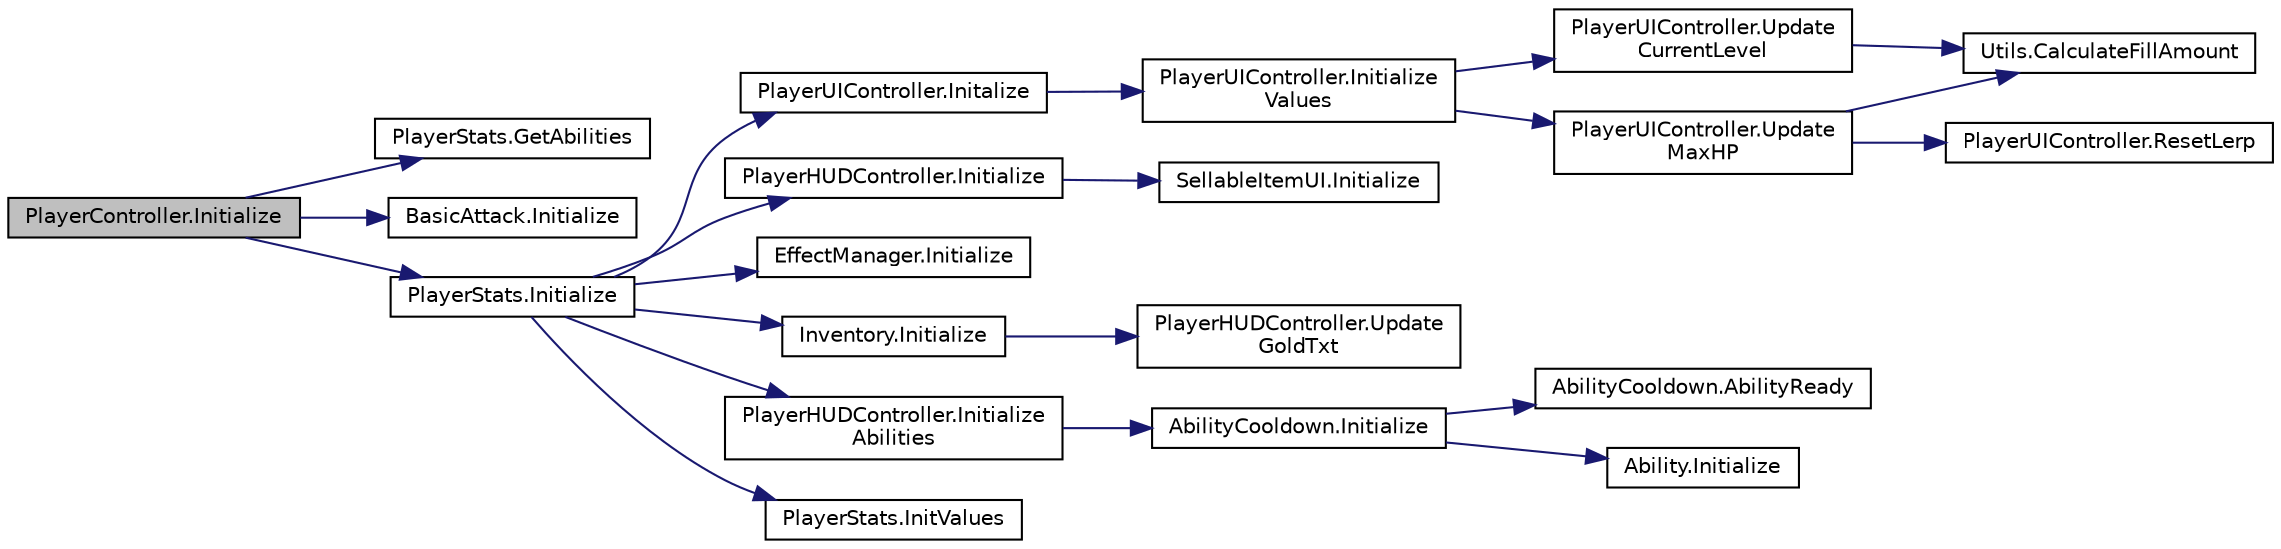 digraph "PlayerController.Initialize"
{
 // INTERACTIVE_SVG=YES
 // LATEX_PDF_SIZE
  edge [fontname="Helvetica",fontsize="10",labelfontname="Helvetica",labelfontsize="10"];
  node [fontname="Helvetica",fontsize="10",shape=record];
  rankdir="LR";
  Node1 [label="PlayerController.Initialize",height=0.2,width=0.4,color="black", fillcolor="grey75", style="filled", fontcolor="black",tooltip="Initialize the PlayerController."];
  Node1 -> Node2 [color="midnightblue",fontsize="10",style="solid",fontname="Helvetica"];
  Node2 [label="PlayerStats.GetAbilities",height=0.2,width=0.4,color="black", fillcolor="white", style="filled",URL="$class_player_stats.html#aa38dc976db5d7536e94655676cb19e1d",tooltip="Returns the AbilityCooldowns of the abilities"];
  Node1 -> Node3 [color="midnightblue",fontsize="10",style="solid",fontname="Helvetica"];
  Node3 [label="BasicAttack.Initialize",height=0.2,width=0.4,color="black", fillcolor="white", style="filled",URL="$class_basic_attack.html#ac85eb061d597f5879d31fb8e7a0316d5",tooltip=" "];
  Node1 -> Node4 [color="midnightblue",fontsize="10",style="solid",fontname="Helvetica"];
  Node4 [label="PlayerStats.Initialize",height=0.2,width=0.4,color="black", fillcolor="white", style="filled",URL="$class_player_stats.html#ae874ab5cbb490cbdcf3f5613b8bc2240",tooltip="Initialize the actual Stats of the Player."];
  Node4 -> Node5 [color="midnightblue",fontsize="10",style="solid",fontname="Helvetica"];
  Node5 [label="PlayerUIController.Initalize",height=0.2,width=0.4,color="black", fillcolor="white", style="filled",URL="$class_player_u_i_controller.html#ab6ed746dec17fdf763bc4ec1d713db7f",tooltip="Initializes all the values and colors for this Player."];
  Node5 -> Node6 [color="midnightblue",fontsize="10",style="solid",fontname="Helvetica"];
  Node6 [label="PlayerUIController.Initialize\lValues",height=0.2,width=0.4,color="black", fillcolor="white", style="filled",URL="$class_player_u_i_controller.html#aa5b61a93967fa5ce39bfd950a9e9d584",tooltip="Initializes all the values into the Image and Text."];
  Node6 -> Node7 [color="midnightblue",fontsize="10",style="solid",fontname="Helvetica"];
  Node7 [label="PlayerUIController.Update\lCurrentLevel",height=0.2,width=0.4,color="black", fillcolor="white", style="filled",URL="$class_player_u_i_controller.html#adadd54ec10a1236aa7c08022d27fa068",tooltip="Sets the current level and xp to the Image."];
  Node7 -> Node8 [color="midnightblue",fontsize="10",style="solid",fontname="Helvetica"];
  Node8 [label="Utils.CalculateFillAmount",height=0.2,width=0.4,color="black", fillcolor="white", style="filled",URL="$class_utils.html#a459472171f68c903c975020cc5b02fee",tooltip="Calculates the actual normalized fill amount for the image."];
  Node6 -> Node9 [color="midnightblue",fontsize="10",style="solid",fontname="Helvetica"];
  Node9 [label="PlayerUIController.Update\lMaxHP",height=0.2,width=0.4,color="black", fillcolor="white", style="filled",URL="$class_player_u_i_controller.html#aacc9f1b78d9e1adab16f8fc2ec246dfb",tooltip=" "];
  Node9 -> Node8 [color="midnightblue",fontsize="10",style="solid",fontname="Helvetica"];
  Node9 -> Node10 [color="midnightblue",fontsize="10",style="solid",fontname="Helvetica"];
  Node10 [label="PlayerUIController.ResetLerp",height=0.2,width=0.4,color="black", fillcolor="white", style="filled",URL="$class_player_u_i_controller.html#aaa62b1e4dc1ee6689adbc72b8dcb73d3",tooltip="When you heal HP, we will reset the lerped bar"];
  Node4 -> Node11 [color="midnightblue",fontsize="10",style="solid",fontname="Helvetica"];
  Node11 [label="PlayerHUDController.Initialize",height=0.2,width=0.4,color="black", fillcolor="white", style="filled",URL="$class_player_h_u_d_controller.html#af18de1b3d5444d69cc35c9390692ab72",tooltip=" "];
  Node11 -> Node12 [color="midnightblue",fontsize="10",style="solid",fontname="Helvetica"];
  Node12 [label="SellableItemUI.Initialize",height=0.2,width=0.4,color="black", fillcolor="white", style="filled",URL="$class_sellable_item_u_i.html#a10394a2c7d2d0a72d9c8b05fbf3e8696",tooltip=" "];
  Node4 -> Node13 [color="midnightblue",fontsize="10",style="solid",fontname="Helvetica"];
  Node13 [label="EffectManager.Initialize",height=0.2,width=0.4,color="black", fillcolor="white", style="filled",URL="$class_effect_manager.html#a5b9a498227bc61493b5246eb1303fc6e",tooltip="This method initializes the EffectManager with the proper HUD Controller to start showing the effects..."];
  Node4 -> Node14 [color="midnightblue",fontsize="10",style="solid",fontname="Helvetica"];
  Node14 [label="Inventory.Initialize",height=0.2,width=0.4,color="black", fillcolor="white", style="filled",URL="$class_inventory.html#af5cb79cb50692e3fb6c98df25812dcbc",tooltip=" "];
  Node14 -> Node15 [color="midnightblue",fontsize="10",style="solid",fontname="Helvetica"];
  Node15 [label="PlayerHUDController.Update\lGoldTxt",height=0.2,width=0.4,color="black", fillcolor="white", style="filled",URL="$class_player_h_u_d_controller.html#aeef77dcdfaf1c9b719e4350c17c88fa5",tooltip=" "];
  Node4 -> Node16 [color="midnightblue",fontsize="10",style="solid",fontname="Helvetica"];
  Node16 [label="PlayerHUDController.Initialize\lAbilities",height=0.2,width=0.4,color="black", fillcolor="white", style="filled",URL="$class_player_h_u_d_controller.html#adf30ead91cd36140e32d0ad158fbbae4",tooltip=" "];
  Node16 -> Node17 [color="midnightblue",fontsize="10",style="solid",fontname="Helvetica"];
  Node17 [label="AbilityCooldown.Initialize",height=0.2,width=0.4,color="black", fillcolor="white", style="filled",URL="$class_ability_cooldown.html#aa01c150ac26f1694a1e174e152510094",tooltip="Initializes the current AbilityCooldown."];
  Node17 -> Node18 [color="midnightblue",fontsize="10",style="solid",fontname="Helvetica"];
  Node18 [label="AbilityCooldown.AbilityReady",height=0.2,width=0.4,color="black", fillcolor="white", style="filled",URL="$class_ability_cooldown.html#a2142f4ae1a75b2e88bd33d8553680a33",tooltip="This function is called whenever this ability is ready and you have enough mana."];
  Node17 -> Node19 [color="midnightblue",fontsize="10",style="solid",fontname="Helvetica"];
  Node19 [label="Ability.Initialize",height=0.2,width=0.4,color="black", fillcolor="white", style="filled",URL="$class_ability.html#a680fce4c2981c462afc82d28fe3958ef",tooltip=" "];
  Node4 -> Node20 [color="midnightblue",fontsize="10",style="solid",fontname="Helvetica"];
  Node20 [label="PlayerStats.InitValues",height=0.2,width=0.4,color="black", fillcolor="white", style="filled",URL="$class_player_stats.html#a856d6147e020365c88ea7b01cb4961a6",tooltip="Copies the Character initial values to the actual Stats script"];
}
